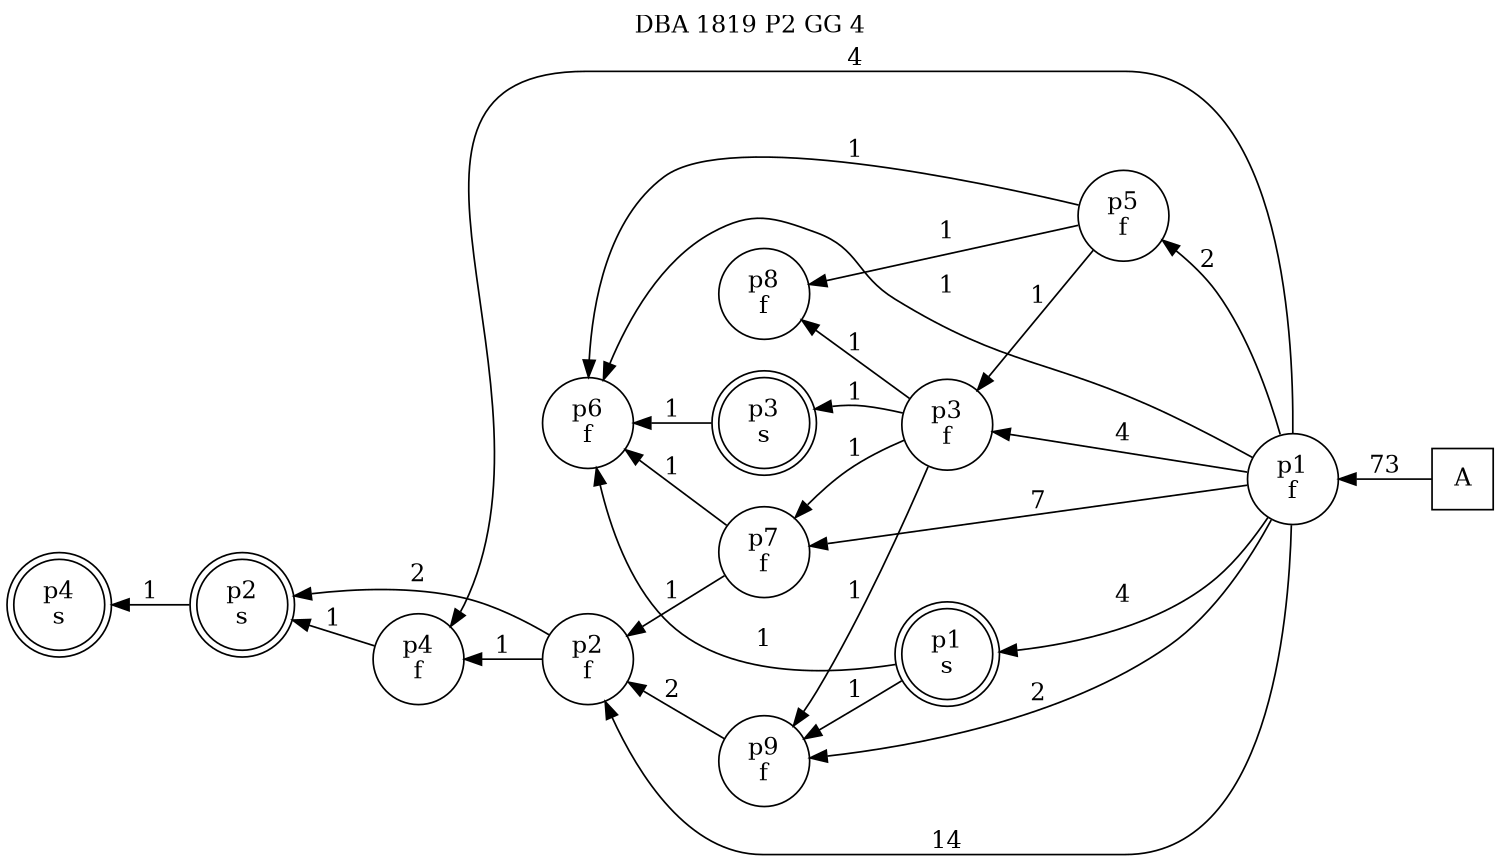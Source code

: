 digraph DBA_1819_P2_GG_4_GOOD {
labelloc="tl"
label= " DBA 1819 P2 GG 4 "
rankdir="RL";
graph [ size=" 10 , 10 !"]

"A" [shape="square" label="A"]
"p1_f" [shape="circle" label="p1
f"]
"p2_f" [shape="circle" label="p2
f"]
"p7_f" [shape="circle" label="p7
f"]
"p5_f" [shape="circle" label="p5
f"]
"p6_f" [shape="circle" label="p6
f"]
"p9_f" [shape="circle" label="p9
f"]
"p3_f" [shape="circle" label="p3
f"]
"p4_f" [shape="circle" label="p4
f"]
"p8_f" [shape="circle" label="p8
f"]
"p2_s" [shape="doublecircle" label="p2
s"]
"p1_s" [shape="doublecircle" label="p1
s"]
"p3_s" [shape="doublecircle" label="p3
s"]
"p4_s" [shape="doublecircle" label="p4
s"]
"A" -> "p1_f" [ label=73]
"p1_f" -> "p2_f" [ label=14]
"p1_f" -> "p7_f" [ label=7]
"p1_f" -> "p5_f" [ label=2]
"p1_f" -> "p6_f" [ label=1]
"p1_f" -> "p9_f" [ label=2]
"p1_f" -> "p3_f" [ label=4]
"p1_f" -> "p4_f" [ label=4]
"p1_f" -> "p1_s" [ label=4]
"p2_f" -> "p4_f" [ label=1]
"p2_f" -> "p2_s" [ label=2]
"p7_f" -> "p2_f" [ label=1]
"p7_f" -> "p6_f" [ label=1]
"p5_f" -> "p6_f" [ label=1]
"p5_f" -> "p3_f" [ label=1]
"p5_f" -> "p8_f" [ label=1]
"p9_f" -> "p2_f" [ label=2]
"p3_f" -> "p7_f" [ label=1]
"p3_f" -> "p9_f" [ label=1]
"p3_f" -> "p8_f" [ label=1]
"p3_f" -> "p3_s" [ label=1]
"p4_f" -> "p2_s" [ label=1]
"p2_s" -> "p4_s" [ label=1]
"p1_s" -> "p6_f" [ label=1]
"p1_s" -> "p9_f" [ label=1]
"p3_s" -> "p6_f" [ label=1]
}
